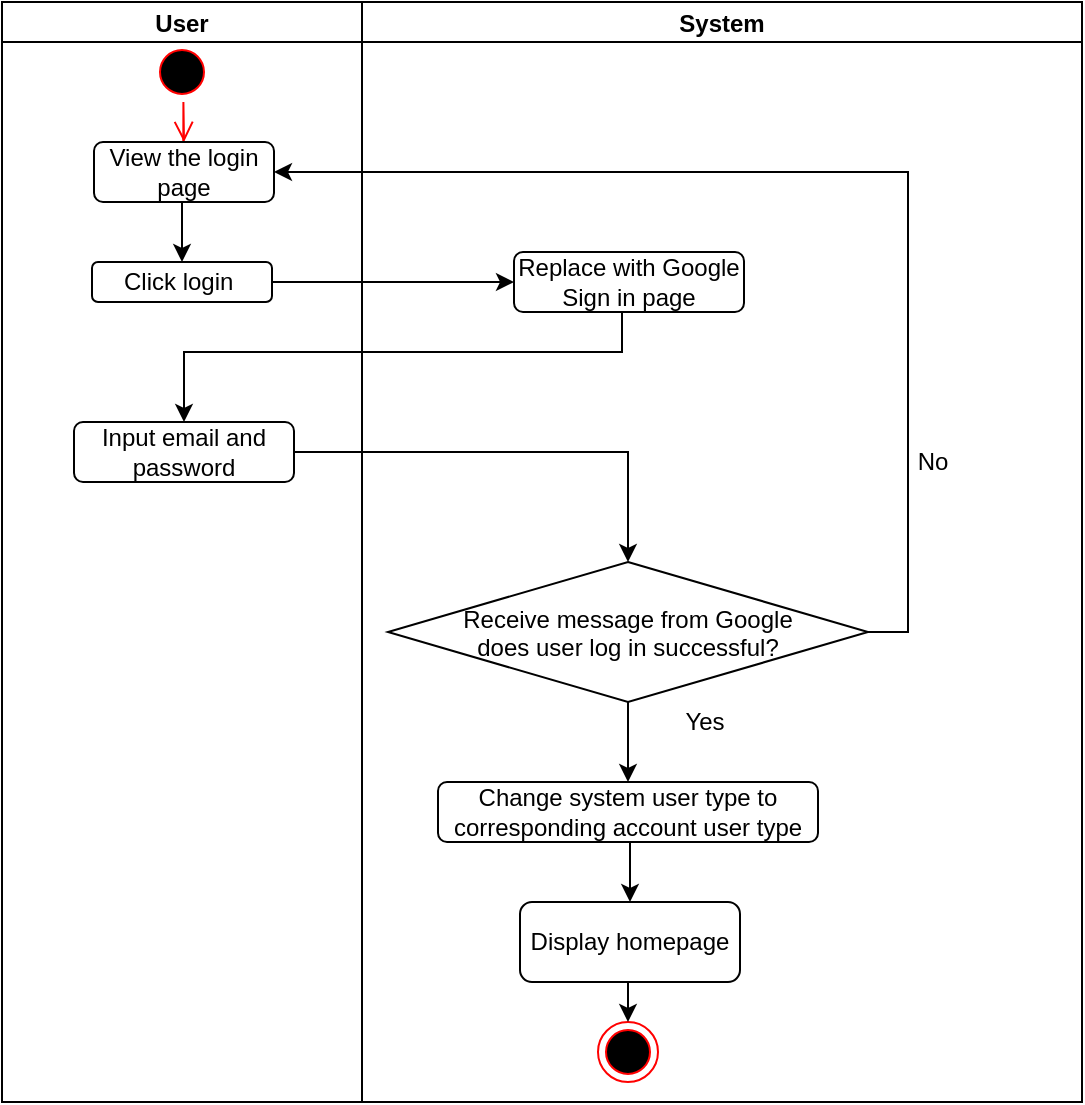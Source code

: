 <mxfile version="15.7.0" type="github" pages="5">
  <diagram id="ihaXnKKxqm40UauWojtJ" name="login">
    <mxGraphModel dx="946" dy="2952" grid="1" gridSize="10" guides="1" tooltips="1" connect="1" arrows="1" fold="1" page="1" pageScale="1" pageWidth="827" pageHeight="1169" math="0" shadow="0">
      <root>
        <mxCell id="0" />
        <mxCell id="1" parent="0" />
        <mxCell id="vORrvwc37Y7_1gI2WmOG-4" value="User" style="swimlane;startSize=20;" parent="1" vertex="1">
          <mxGeometry x="100" y="-1180" width="180" height="550" as="geometry" />
        </mxCell>
        <mxCell id="vORrvwc37Y7_1gI2WmOG-12" value="" style="ellipse;html=1;shape=startState;fillColor=#000000;strokeColor=#ff0000;" parent="vORrvwc37Y7_1gI2WmOG-4" vertex="1">
          <mxGeometry x="75" y="20" width="30" height="30" as="geometry" />
        </mxCell>
        <mxCell id="vORrvwc37Y7_1gI2WmOG-13" value="" style="edgeStyle=orthogonalEdgeStyle;html=1;verticalAlign=bottom;endArrow=open;endSize=8;strokeColor=#ff0000;rounded=0;" parent="vORrvwc37Y7_1gI2WmOG-4" edge="1">
          <mxGeometry relative="1" as="geometry">
            <mxPoint x="91" y="70" as="targetPoint" />
            <mxPoint x="90.66" y="70" as="sourcePoint" />
            <Array as="points">
              <mxPoint x="91" y="50" />
              <mxPoint x="91" y="50" />
            </Array>
          </mxGeometry>
        </mxCell>
        <mxCell id="vORrvwc37Y7_1gI2WmOG-14" value="Click login&amp;nbsp;" style="rounded=1;whiteSpace=wrap;html=1;" parent="vORrvwc37Y7_1gI2WmOG-4" vertex="1">
          <mxGeometry x="45" y="130" width="90" height="20" as="geometry" />
        </mxCell>
        <mxCell id="vORrvwc37Y7_1gI2WmOG-17" value="Input email and password" style="rounded=1;whiteSpace=wrap;html=1;" parent="vORrvwc37Y7_1gI2WmOG-4" vertex="1">
          <mxGeometry x="36" y="210" width="110" height="30" as="geometry" />
        </mxCell>
        <mxCell id="vORrvwc37Y7_1gI2WmOG-33" style="edgeStyle=orthogonalEdgeStyle;rounded=0;orthogonalLoop=1;jettySize=auto;html=1;exitX=0.5;exitY=1;exitDx=0;exitDy=0;entryX=0.5;entryY=0;entryDx=0;entryDy=0;" parent="vORrvwc37Y7_1gI2WmOG-4" source="vORrvwc37Y7_1gI2WmOG-32" target="vORrvwc37Y7_1gI2WmOG-14" edge="1">
          <mxGeometry relative="1" as="geometry" />
        </mxCell>
        <mxCell id="vORrvwc37Y7_1gI2WmOG-32" value="View the login page" style="rounded=1;whiteSpace=wrap;html=1;" parent="vORrvwc37Y7_1gI2WmOG-4" vertex="1">
          <mxGeometry x="46" y="70" width="90" height="30" as="geometry" />
        </mxCell>
        <mxCell id="vORrvwc37Y7_1gI2WmOG-11" value="System" style="swimlane;startSize=20;" parent="1" vertex="1">
          <mxGeometry x="280" y="-1180" width="360" height="550" as="geometry" />
        </mxCell>
        <mxCell id="vORrvwc37Y7_1gI2WmOG-28" value="" style="ellipse;html=1;shape=endState;fillColor=#000000;strokeColor=#ff0000;" parent="vORrvwc37Y7_1gI2WmOG-11" vertex="1">
          <mxGeometry x="118" y="510" width="30" height="30" as="geometry" />
        </mxCell>
        <mxCell id="1Nzlweg10zHsArvEARPD-36" value="Replace with Google Sign in page" style="rounded=1;whiteSpace=wrap;html=1;" parent="vORrvwc37Y7_1gI2WmOG-11" vertex="1">
          <mxGeometry x="76" y="125" width="115" height="30" as="geometry" />
        </mxCell>
        <mxCell id="5IF_g98rYxdZbQeraK4P-7" style="edgeStyle=orthogonalEdgeStyle;rounded=0;orthogonalLoop=1;jettySize=auto;html=1;exitX=0.5;exitY=1;exitDx=0;exitDy=0;" edge="1" parent="vORrvwc37Y7_1gI2WmOG-11" source="1Nzlweg10zHsArvEARPD-41" target="5IF_g98rYxdZbQeraK4P-4">
          <mxGeometry relative="1" as="geometry" />
        </mxCell>
        <mxCell id="1Nzlweg10zHsArvEARPD-41" value="Receive message from Google &#xa;does user log in successful?" style="rhombus;" parent="vORrvwc37Y7_1gI2WmOG-11" vertex="1">
          <mxGeometry x="13" y="280" width="240" height="70" as="geometry" />
        </mxCell>
        <mxCell id="1Nzlweg10zHsArvEARPD-56" value="No" style="text;html=1;align=center;verticalAlign=middle;resizable=0;points=[];autosize=1;strokeColor=none;fillColor=none;" parent="vORrvwc37Y7_1gI2WmOG-11" vertex="1">
          <mxGeometry x="270" y="220" width="30" height="20" as="geometry" />
        </mxCell>
        <mxCell id="5IF_g98rYxdZbQeraK4P-10" style="edgeStyle=orthogonalEdgeStyle;rounded=0;orthogonalLoop=1;jettySize=auto;html=1;exitX=0.5;exitY=1;exitDx=0;exitDy=0;entryX=0.5;entryY=0;entryDx=0;entryDy=0;" edge="1" parent="vORrvwc37Y7_1gI2WmOG-11" source="vORrvwc37Y7_1gI2WmOG-26" target="vORrvwc37Y7_1gI2WmOG-28">
          <mxGeometry relative="1" as="geometry" />
        </mxCell>
        <mxCell id="vORrvwc37Y7_1gI2WmOG-26" value="Display homepage" style="rounded=1;whiteSpace=wrap;html=1;" parent="vORrvwc37Y7_1gI2WmOG-11" vertex="1">
          <mxGeometry x="79" y="450" width="110" height="40" as="geometry" />
        </mxCell>
        <mxCell id="1Nzlweg10zHsArvEARPD-44" value="Yes" style="text;html=1;align=center;verticalAlign=middle;resizable=0;points=[];autosize=1;strokeColor=none;fillColor=none;" parent="vORrvwc37Y7_1gI2WmOG-11" vertex="1">
          <mxGeometry x="151" y="350" width="40" height="20" as="geometry" />
        </mxCell>
        <mxCell id="5IF_g98rYxdZbQeraK4P-8" style="edgeStyle=orthogonalEdgeStyle;rounded=0;orthogonalLoop=1;jettySize=auto;html=1;exitX=0.5;exitY=1;exitDx=0;exitDy=0;entryX=0.5;entryY=0;entryDx=0;entryDy=0;" edge="1" parent="vORrvwc37Y7_1gI2WmOG-11" source="5IF_g98rYxdZbQeraK4P-4" target="vORrvwc37Y7_1gI2WmOG-26">
          <mxGeometry relative="1" as="geometry" />
        </mxCell>
        <mxCell id="5IF_g98rYxdZbQeraK4P-4" value="Change system user type to corresponding account user type" style="rounded=1;whiteSpace=wrap;html=1;" vertex="1" parent="vORrvwc37Y7_1gI2WmOG-11">
          <mxGeometry x="38" y="390" width="190" height="30" as="geometry" />
        </mxCell>
        <mxCell id="1Nzlweg10zHsArvEARPD-38" style="edgeStyle=orthogonalEdgeStyle;rounded=0;orthogonalLoop=1;jettySize=auto;html=1;exitX=1;exitY=0.5;exitDx=0;exitDy=0;" parent="1" source="vORrvwc37Y7_1gI2WmOG-14" target="1Nzlweg10zHsArvEARPD-36" edge="1">
          <mxGeometry relative="1" as="geometry" />
        </mxCell>
        <mxCell id="1Nzlweg10zHsArvEARPD-39" style="edgeStyle=orthogonalEdgeStyle;rounded=0;orthogonalLoop=1;jettySize=auto;html=1;exitX=0.5;exitY=1;exitDx=0;exitDy=0;" parent="1" source="1Nzlweg10zHsArvEARPD-36" target="vORrvwc37Y7_1gI2WmOG-17" edge="1">
          <mxGeometry relative="1" as="geometry">
            <mxPoint x="191" y="-980" as="targetPoint" />
            <Array as="points">
              <mxPoint x="410" y="-1025" />
              <mxPoint x="410" y="-1005" />
              <mxPoint x="191" y="-1005" />
            </Array>
          </mxGeometry>
        </mxCell>
        <mxCell id="1Nzlweg10zHsArvEARPD-51" style="edgeStyle=orthogonalEdgeStyle;rounded=0;orthogonalLoop=1;jettySize=auto;html=1;exitX=1;exitY=0.5;exitDx=0;exitDy=0;" parent="1" source="vORrvwc37Y7_1gI2WmOG-17" target="1Nzlweg10zHsArvEARPD-41" edge="1">
          <mxGeometry relative="1" as="geometry" />
        </mxCell>
        <mxCell id="1Nzlweg10zHsArvEARPD-57" style="edgeStyle=orthogonalEdgeStyle;rounded=0;orthogonalLoop=1;jettySize=auto;html=1;exitX=1;exitY=0.5;exitDx=0;exitDy=0;entryX=1;entryY=0.5;entryDx=0;entryDy=0;" parent="1" source="1Nzlweg10zHsArvEARPD-41" target="vORrvwc37Y7_1gI2WmOG-32" edge="1">
          <mxGeometry relative="1" as="geometry" />
        </mxCell>
      </root>
    </mxGraphModel>
  </diagram>
  <diagram id="u5IDfW4Sw1TCiNxvA8xG" name="Date search bookings">
    <mxGraphModel dx="946" dy="614" grid="1" gridSize="10" guides="1" tooltips="1" connect="1" arrows="1" fold="1" page="1" pageScale="1" pageWidth="827" pageHeight="1169" math="0" shadow="0">
      <root>
        <mxCell id="zU0X1DT9IzwQNp6H6CbO-0" />
        <mxCell id="zU0X1DT9IzwQNp6H6CbO-1" parent="zU0X1DT9IzwQNp6H6CbO-0" />
        <mxCell id="KtylEQMCAOkRKxEB2zjA-1" value="User" style="swimlane;startSize=20;" vertex="1" parent="zU0X1DT9IzwQNp6H6CbO-1">
          <mxGeometry x="20" y="30" width="340" height="500" as="geometry" />
        </mxCell>
        <mxCell id="IXX9EgB92IwiDh4zkNkV-0" style="edgeStyle=orthogonalEdgeStyle;rounded=0;orthogonalLoop=1;jettySize=auto;html=1;exitX=0.5;exitY=1;exitDx=0;exitDy=0;entryX=0.5;entryY=0;entryDx=0;entryDy=0;" edge="1" parent="KtylEQMCAOkRKxEB2zjA-1" source="Csfwd9s_6991RtkgVr_T-1" target="Csfwd9s_6991RtkgVr_T-4">
          <mxGeometry relative="1" as="geometry" />
        </mxCell>
        <mxCell id="Csfwd9s_6991RtkgVr_T-1" value="" style="ellipse;html=1;shape=startState;fillColor=#000000;strokeColor=#ff0000;" vertex="1" parent="KtylEQMCAOkRKxEB2zjA-1">
          <mxGeometry x="180" y="30" width="30" height="30" as="geometry" />
        </mxCell>
        <mxCell id="Csfwd9s_6991RtkgVr_T-4" value="Click “Search by date&quot; button" style="rounded=1;whiteSpace=wrap;html=1;" vertex="1" parent="KtylEQMCAOkRKxEB2zjA-1">
          <mxGeometry x="112.5" y="80" width="165" height="40" as="geometry" />
        </mxCell>
        <mxCell id="Csfwd9s_6991RtkgVr_T-8" value="Select date" style="rounded=1;whiteSpace=wrap;html=1;" vertex="1" parent="KtylEQMCAOkRKxEB2zjA-1">
          <mxGeometry x="112.5" y="190" width="165" height="40" as="geometry" />
        </mxCell>
        <mxCell id="Csfwd9s_6991RtkgVr_T-25" style="edgeStyle=orthogonalEdgeStyle;rounded=0;orthogonalLoop=1;jettySize=auto;html=1;exitX=0;exitY=0.5;exitDx=0;exitDy=0;entryX=0.5;entryY=0;entryDx=0;entryDy=0;" edge="1" parent="KtylEQMCAOkRKxEB2zjA-1" source="Csfwd9s_6991RtkgVr_T-15" target="Csfwd9s_6991RtkgVr_T-16">
          <mxGeometry relative="1" as="geometry" />
        </mxCell>
        <mxCell id="Csfwd9s_6991RtkgVr_T-15" value="Does user click &#xa;&quot;Previous Day&quot; or &quot;Next day&quot; button?" style="rhombus;" vertex="1" parent="KtylEQMCAOkRKxEB2zjA-1">
          <mxGeometry x="90" y="320" width="230" height="60" as="geometry" />
        </mxCell>
        <mxCell id="Csfwd9s_6991RtkgVr_T-16" value="" style="ellipse;html=1;shape=endState;fillColor=#000000;strokeColor=#ff0000;" vertex="1" parent="KtylEQMCAOkRKxEB2zjA-1">
          <mxGeometry x="20" y="400" width="30" height="30" as="geometry" />
        </mxCell>
        <mxCell id="Csfwd9s_6991RtkgVr_T-24" value="Yes" style="text;html=1;align=center;verticalAlign=middle;resizable=0;points=[];autosize=1;strokeColor=none;fillColor=none;" vertex="1" parent="KtylEQMCAOkRKxEB2zjA-1">
          <mxGeometry x="320" y="350" width="40" height="20" as="geometry" />
        </mxCell>
        <mxCell id="Csfwd9s_6991RtkgVr_T-23" value="No" style="text;html=1;align=center;verticalAlign=middle;resizable=0;points=[];autosize=1;strokeColor=none;fillColor=none;" vertex="1" parent="KtylEQMCAOkRKxEB2zjA-1">
          <mxGeometry x="40" y="360" width="30" height="20" as="geometry" />
        </mxCell>
        <mxCell id="KtylEQMCAOkRKxEB2zjA-2" value="System" style="swimlane;startSize=20;" vertex="1" parent="zU0X1DT9IzwQNp6H6CbO-1">
          <mxGeometry x="360" y="30" width="320" height="500" as="geometry" />
        </mxCell>
        <mxCell id="Csfwd9s_6991RtkgVr_T-6" value="Display &quot;search by date&quot; page" style="rounded=1;whiteSpace=wrap;html=1;" vertex="1" parent="KtylEQMCAOkRKxEB2zjA-2">
          <mxGeometry x="66" y="80" width="165" height="40" as="geometry" />
        </mxCell>
        <mxCell id="Csfwd9s_6991RtkgVr_T-9" value="Update &quot;Search by date&quot; page with corresponding rooms&#39; information" style="rounded=1;whiteSpace=wrap;html=1;" vertex="1" parent="KtylEQMCAOkRKxEB2zjA-2">
          <mxGeometry x="41.5" y="275" width="214" height="40" as="geometry" />
        </mxCell>
        <mxCell id="Csfwd9s_6991RtkgVr_T-14" style="edgeStyle=orthogonalEdgeStyle;rounded=0;orthogonalLoop=1;jettySize=auto;html=1;exitX=0.5;exitY=1;exitDx=0;exitDy=0;" edge="1" parent="KtylEQMCAOkRKxEB2zjA-2" source="Csfwd9s_6991RtkgVr_T-10" target="Csfwd9s_6991RtkgVr_T-9">
          <mxGeometry relative="1" as="geometry" />
        </mxCell>
        <mxCell id="Csfwd9s_6991RtkgVr_T-10" value="Search information on database with selected date" style="rounded=1;whiteSpace=wrap;html=1;" vertex="1" parent="KtylEQMCAOkRKxEB2zjA-2">
          <mxGeometry x="66" y="190" width="165" height="40" as="geometry" />
        </mxCell>
        <mxCell id="Csfwd9s_6991RtkgVr_T-18" value="Update &quot;Search by date&quot; page with corresponding rooms&#39; information" style="rounded=1;whiteSpace=wrap;html=1;" vertex="1" parent="KtylEQMCAOkRKxEB2zjA-2">
          <mxGeometry x="30" y="410" width="214" height="40" as="geometry" />
        </mxCell>
        <mxCell id="Csfwd9s_6991RtkgVr_T-21" style="edgeStyle=orthogonalEdgeStyle;rounded=0;orthogonalLoop=1;jettySize=auto;html=1;exitX=0.5;exitY=1;exitDx=0;exitDy=0;entryX=0.5;entryY=0;entryDx=0;entryDy=0;" edge="1" parent="KtylEQMCAOkRKxEB2zjA-2" source="Csfwd9s_6991RtkgVr_T-19" target="Csfwd9s_6991RtkgVr_T-18">
          <mxGeometry relative="1" as="geometry" />
        </mxCell>
        <mxCell id="Csfwd9s_6991RtkgVr_T-19" value="Search information on database with update date" style="rounded=1;whiteSpace=wrap;html=1;" vertex="1" parent="KtylEQMCAOkRKxEB2zjA-2">
          <mxGeometry x="54.5" y="340" width="165" height="40" as="geometry" />
        </mxCell>
        <mxCell id="Csfwd9s_6991RtkgVr_T-11" style="edgeStyle=orthogonalEdgeStyle;rounded=0;orthogonalLoop=1;jettySize=auto;html=1;exitX=1;exitY=0.5;exitDx=0;exitDy=0;entryX=0;entryY=0.5;entryDx=0;entryDy=0;" edge="1" parent="zU0X1DT9IzwQNp6H6CbO-1" source="Csfwd9s_6991RtkgVr_T-4" target="Csfwd9s_6991RtkgVr_T-6">
          <mxGeometry relative="1" as="geometry" />
        </mxCell>
        <mxCell id="Csfwd9s_6991RtkgVr_T-12" style="edgeStyle=orthogonalEdgeStyle;rounded=0;orthogonalLoop=1;jettySize=auto;html=1;exitX=0.5;exitY=1;exitDx=0;exitDy=0;" edge="1" parent="zU0X1DT9IzwQNp6H6CbO-1" source="Csfwd9s_6991RtkgVr_T-6" target="Csfwd9s_6991RtkgVr_T-8">
          <mxGeometry relative="1" as="geometry" />
        </mxCell>
        <mxCell id="Csfwd9s_6991RtkgVr_T-13" style="edgeStyle=orthogonalEdgeStyle;rounded=0;orthogonalLoop=1;jettySize=auto;html=1;exitX=1;exitY=0.5;exitDx=0;exitDy=0;" edge="1" parent="zU0X1DT9IzwQNp6H6CbO-1" source="Csfwd9s_6991RtkgVr_T-8" target="Csfwd9s_6991RtkgVr_T-10">
          <mxGeometry relative="1" as="geometry" />
        </mxCell>
        <mxCell id="Csfwd9s_6991RtkgVr_T-17" style="edgeStyle=orthogonalEdgeStyle;rounded=0;orthogonalLoop=1;jettySize=auto;html=1;exitX=0;exitY=0.5;exitDx=0;exitDy=0;entryX=0.5;entryY=0;entryDx=0;entryDy=0;" edge="1" parent="zU0X1DT9IzwQNp6H6CbO-1" source="Csfwd9s_6991RtkgVr_T-9" target="Csfwd9s_6991RtkgVr_T-15">
          <mxGeometry relative="1" as="geometry" />
        </mxCell>
        <mxCell id="Csfwd9s_6991RtkgVr_T-20" style="edgeStyle=orthogonalEdgeStyle;rounded=0;orthogonalLoop=1;jettySize=auto;html=1;exitX=1;exitY=0.5;exitDx=0;exitDy=0;entryX=0;entryY=0.25;entryDx=0;entryDy=0;" edge="1" parent="zU0X1DT9IzwQNp6H6CbO-1" source="Csfwd9s_6991RtkgVr_T-15" target="Csfwd9s_6991RtkgVr_T-19">
          <mxGeometry relative="1" as="geometry" />
        </mxCell>
        <mxCell id="Csfwd9s_6991RtkgVr_T-26" style="edgeStyle=orthogonalEdgeStyle;rounded=0;orthogonalLoop=1;jettySize=auto;html=1;exitX=0;exitY=0.5;exitDx=0;exitDy=0;entryX=0.5;entryY=1;entryDx=0;entryDy=0;" edge="1" parent="zU0X1DT9IzwQNp6H6CbO-1" source="Csfwd9s_6991RtkgVr_T-18" target="Csfwd9s_6991RtkgVr_T-15">
          <mxGeometry relative="1" as="geometry" />
        </mxCell>
      </root>
    </mxGraphModel>
  </diagram>
  <diagram name="Room search bookings" id="fqVMVvASbTS7RIbpwKgE">
    <mxGraphModel dx="946" dy="614" grid="1" gridSize="10" guides="1" tooltips="1" connect="1" arrows="1" fold="1" page="1" pageScale="1" pageWidth="827" pageHeight="1169" math="0" shadow="0">
      <root>
        <mxCell id="GY4Uw0AMK7JwbWRXVX_N-0" />
        <mxCell id="GY4Uw0AMK7JwbWRXVX_N-1" parent="GY4Uw0AMK7JwbWRXVX_N-0" />
        <mxCell id="GY4Uw0AMK7JwbWRXVX_N-2" value="User" style="swimlane;startSize=20;" vertex="1" parent="GY4Uw0AMK7JwbWRXVX_N-1">
          <mxGeometry x="20" y="30" width="340" height="500" as="geometry" />
        </mxCell>
        <mxCell id="eXrjgJFGR1u3SY5wJlXV-0" style="edgeStyle=orthogonalEdgeStyle;rounded=0;orthogonalLoop=1;jettySize=auto;html=1;exitX=0.5;exitY=1;exitDx=0;exitDy=0;entryX=0.5;entryY=0;entryDx=0;entryDy=0;" edge="1" parent="GY4Uw0AMK7JwbWRXVX_N-2" source="GY4Uw0AMK7JwbWRXVX_N-3" target="GY4Uw0AMK7JwbWRXVX_N-4">
          <mxGeometry relative="1" as="geometry" />
        </mxCell>
        <mxCell id="GY4Uw0AMK7JwbWRXVX_N-3" value="" style="ellipse;html=1;shape=startState;fillColor=#000000;strokeColor=#ff0000;" vertex="1" parent="GY4Uw0AMK7JwbWRXVX_N-2">
          <mxGeometry x="180" y="30" width="30" height="30" as="geometry" />
        </mxCell>
        <mxCell id="GY4Uw0AMK7JwbWRXVX_N-4" value="Click “Search by room&quot; button" style="rounded=1;whiteSpace=wrap;html=1;" vertex="1" parent="GY4Uw0AMK7JwbWRXVX_N-2">
          <mxGeometry x="112.5" y="80" width="165" height="40" as="geometry" />
        </mxCell>
        <mxCell id="GY4Uw0AMK7JwbWRXVX_N-5" value="Select room and month" style="rounded=1;whiteSpace=wrap;html=1;" vertex="1" parent="GY4Uw0AMK7JwbWRXVX_N-2">
          <mxGeometry x="112.5" y="190" width="165" height="40" as="geometry" />
        </mxCell>
        <mxCell id="GY4Uw0AMK7JwbWRXVX_N-6" style="edgeStyle=orthogonalEdgeStyle;rounded=0;orthogonalLoop=1;jettySize=auto;html=1;exitX=0;exitY=0.5;exitDx=0;exitDy=0;entryX=0.5;entryY=0;entryDx=0;entryDy=0;" edge="1" parent="GY4Uw0AMK7JwbWRXVX_N-2" source="GY4Uw0AMK7JwbWRXVX_N-7" target="GY4Uw0AMK7JwbWRXVX_N-8">
          <mxGeometry relative="1" as="geometry" />
        </mxCell>
        <mxCell id="GY4Uw0AMK7JwbWRXVX_N-7" value="Does user click &#xa;&quot;Previous Month&quot; or &quot;Next Month&quot; button?" style="rhombus;" vertex="1" parent="GY4Uw0AMK7JwbWRXVX_N-2">
          <mxGeometry x="90" y="320" width="230" height="60" as="geometry" />
        </mxCell>
        <mxCell id="GY4Uw0AMK7JwbWRXVX_N-8" value="" style="ellipse;html=1;shape=endState;fillColor=#000000;strokeColor=#ff0000;" vertex="1" parent="GY4Uw0AMK7JwbWRXVX_N-2">
          <mxGeometry x="20" y="400" width="30" height="30" as="geometry" />
        </mxCell>
        <mxCell id="GY4Uw0AMK7JwbWRXVX_N-9" value="Yes" style="text;html=1;align=center;verticalAlign=middle;resizable=0;points=[];autosize=1;strokeColor=none;fillColor=none;" vertex="1" parent="GY4Uw0AMK7JwbWRXVX_N-2">
          <mxGeometry x="320" y="350" width="40" height="20" as="geometry" />
        </mxCell>
        <mxCell id="GY4Uw0AMK7JwbWRXVX_N-10" value="No" style="text;html=1;align=center;verticalAlign=middle;resizable=0;points=[];autosize=1;strokeColor=none;fillColor=none;" vertex="1" parent="GY4Uw0AMK7JwbWRXVX_N-2">
          <mxGeometry x="40" y="360" width="30" height="20" as="geometry" />
        </mxCell>
        <mxCell id="GY4Uw0AMK7JwbWRXVX_N-11" value="System" style="swimlane;startSize=20;" vertex="1" parent="GY4Uw0AMK7JwbWRXVX_N-1">
          <mxGeometry x="360" y="30" width="320" height="500" as="geometry" />
        </mxCell>
        <mxCell id="GY4Uw0AMK7JwbWRXVX_N-12" value="Display &quot;search by room&quot; page" style="rounded=1;whiteSpace=wrap;html=1;" vertex="1" parent="GY4Uw0AMK7JwbWRXVX_N-11">
          <mxGeometry x="66" y="80" width="184" height="40" as="geometry" />
        </mxCell>
        <mxCell id="GY4Uw0AMK7JwbWRXVX_N-13" value="Update &quot;Search by room&quot; page with corresponding room&#39;s information" style="rounded=1;whiteSpace=wrap;html=1;" vertex="1" parent="GY4Uw0AMK7JwbWRXVX_N-11">
          <mxGeometry x="41.5" y="275" width="214" height="40" as="geometry" />
        </mxCell>
        <mxCell id="GY4Uw0AMK7JwbWRXVX_N-14" style="edgeStyle=orthogonalEdgeStyle;rounded=0;orthogonalLoop=1;jettySize=auto;html=1;exitX=0.5;exitY=1;exitDx=0;exitDy=0;" edge="1" parent="GY4Uw0AMK7JwbWRXVX_N-11" source="GY4Uw0AMK7JwbWRXVX_N-15" target="GY4Uw0AMK7JwbWRXVX_N-13">
          <mxGeometry relative="1" as="geometry">
            <Array as="points">
              <mxPoint x="163" y="260" />
              <mxPoint x="163" y="260" />
            </Array>
          </mxGeometry>
        </mxCell>
        <mxCell id="GY4Uw0AMK7JwbWRXVX_N-15" value="Search information on database with selected room and month" style="rounded=1;whiteSpace=wrap;html=1;" vertex="1" parent="GY4Uw0AMK7JwbWRXVX_N-11">
          <mxGeometry x="66" y="190" width="194" height="40" as="geometry" />
        </mxCell>
        <mxCell id="GY4Uw0AMK7JwbWRXVX_N-16" value="Update &quot;Search by room&quot; page with corresponding rooms&#39; information" style="rounded=1;whiteSpace=wrap;html=1;" vertex="1" parent="GY4Uw0AMK7JwbWRXVX_N-11">
          <mxGeometry x="30" y="410" width="214" height="40" as="geometry" />
        </mxCell>
        <mxCell id="GY4Uw0AMK7JwbWRXVX_N-17" style="edgeStyle=orthogonalEdgeStyle;rounded=0;orthogonalLoop=1;jettySize=auto;html=1;exitX=0.5;exitY=1;exitDx=0;exitDy=0;entryX=0.5;entryY=0;entryDx=0;entryDy=0;" edge="1" parent="GY4Uw0AMK7JwbWRXVX_N-11" source="GY4Uw0AMK7JwbWRXVX_N-18" target="GY4Uw0AMK7JwbWRXVX_N-16">
          <mxGeometry relative="1" as="geometry" />
        </mxCell>
        <mxCell id="GY4Uw0AMK7JwbWRXVX_N-18" value="Search information on database with update month" style="rounded=1;whiteSpace=wrap;html=1;" vertex="1" parent="GY4Uw0AMK7JwbWRXVX_N-11">
          <mxGeometry x="54.5" y="340" width="165" height="40" as="geometry" />
        </mxCell>
        <mxCell id="GY4Uw0AMK7JwbWRXVX_N-19" style="edgeStyle=orthogonalEdgeStyle;rounded=0;orthogonalLoop=1;jettySize=auto;html=1;exitX=1;exitY=0.5;exitDx=0;exitDy=0;entryX=0;entryY=0.5;entryDx=0;entryDy=0;" edge="1" parent="GY4Uw0AMK7JwbWRXVX_N-1" source="GY4Uw0AMK7JwbWRXVX_N-4" target="GY4Uw0AMK7JwbWRXVX_N-12">
          <mxGeometry relative="1" as="geometry" />
        </mxCell>
        <mxCell id="GY4Uw0AMK7JwbWRXVX_N-20" style="edgeStyle=orthogonalEdgeStyle;rounded=0;orthogonalLoop=1;jettySize=auto;html=1;exitX=0.5;exitY=1;exitDx=0;exitDy=0;" edge="1" parent="GY4Uw0AMK7JwbWRXVX_N-1" source="GY4Uw0AMK7JwbWRXVX_N-12" target="GY4Uw0AMK7JwbWRXVX_N-5">
          <mxGeometry relative="1" as="geometry" />
        </mxCell>
        <mxCell id="GY4Uw0AMK7JwbWRXVX_N-21" style="edgeStyle=orthogonalEdgeStyle;rounded=0;orthogonalLoop=1;jettySize=auto;html=1;exitX=1;exitY=0.5;exitDx=0;exitDy=0;" edge="1" parent="GY4Uw0AMK7JwbWRXVX_N-1" source="GY4Uw0AMK7JwbWRXVX_N-5" target="GY4Uw0AMK7JwbWRXVX_N-15">
          <mxGeometry relative="1" as="geometry" />
        </mxCell>
        <mxCell id="GY4Uw0AMK7JwbWRXVX_N-22" style="edgeStyle=orthogonalEdgeStyle;rounded=0;orthogonalLoop=1;jettySize=auto;html=1;exitX=0;exitY=0.5;exitDx=0;exitDy=0;entryX=0.5;entryY=0;entryDx=0;entryDy=0;" edge="1" parent="GY4Uw0AMK7JwbWRXVX_N-1" source="GY4Uw0AMK7JwbWRXVX_N-13" target="GY4Uw0AMK7JwbWRXVX_N-7">
          <mxGeometry relative="1" as="geometry" />
        </mxCell>
        <mxCell id="GY4Uw0AMK7JwbWRXVX_N-23" style="edgeStyle=orthogonalEdgeStyle;rounded=0;orthogonalLoop=1;jettySize=auto;html=1;exitX=1;exitY=0.5;exitDx=0;exitDy=0;entryX=0;entryY=0.25;entryDx=0;entryDy=0;" edge="1" parent="GY4Uw0AMK7JwbWRXVX_N-1" source="GY4Uw0AMK7JwbWRXVX_N-7" target="GY4Uw0AMK7JwbWRXVX_N-18">
          <mxGeometry relative="1" as="geometry" />
        </mxCell>
        <mxCell id="GY4Uw0AMK7JwbWRXVX_N-24" style="edgeStyle=orthogonalEdgeStyle;rounded=0;orthogonalLoop=1;jettySize=auto;html=1;exitX=0;exitY=0.5;exitDx=0;exitDy=0;entryX=0.5;entryY=1;entryDx=0;entryDy=0;" edge="1" parent="GY4Uw0AMK7JwbWRXVX_N-1" source="GY4Uw0AMK7JwbWRXVX_N-16" target="GY4Uw0AMK7JwbWRXVX_N-7">
          <mxGeometry relative="1" as="geometry" />
        </mxCell>
      </root>
    </mxGraphModel>
  </diagram>
  <diagram name="make bookings" id="HPlQ4kbebeBL5CheMM2O">
    <mxGraphModel dx="946" dy="614" grid="1" gridSize="10" guides="1" tooltips="1" connect="1" arrows="1" fold="1" page="1" pageScale="1" pageWidth="827" pageHeight="1169" math="0" shadow="0">
      <root>
        <mxCell id="kq67elmpj7VQCibsQrDV-0" />
        <mxCell id="kq67elmpj7VQCibsQrDV-1" parent="kq67elmpj7VQCibsQrDV-0" />
        <mxCell id="kq67elmpj7VQCibsQrDV-2" value="User" style="swimlane;startSize=20;" vertex="1" parent="kq67elmpj7VQCibsQrDV-1">
          <mxGeometry x="234" y="30" width="120" height="460" as="geometry" />
        </mxCell>
        <mxCell id="kq67elmpj7VQCibsQrDV-3" value="System" style="swimlane;startSize=20;" vertex="1" parent="kq67elmpj7VQCibsQrDV-1">
          <mxGeometry x="354" y="30" width="120" height="460" as="geometry" />
        </mxCell>
      </root>
    </mxGraphModel>
  </diagram>
  <diagram name="withdraw bookings" id="ueUHhkSV4_cRz3l_G-La">
    <mxGraphModel dx="127" dy="82" grid="1" gridSize="10" guides="1" tooltips="1" connect="1" arrows="1" fold="1" page="1" pageScale="1" pageWidth="827" pageHeight="1169" math="0" shadow="0">
      <root>
        <mxCell id="w9kGdDmIXoTTTnY-cA8g-0" />
        <mxCell id="w9kGdDmIXoTTTnY-cA8g-1" parent="w9kGdDmIXoTTTnY-cA8g-0" />
        <mxCell id="w9kGdDmIXoTTTnY-cA8g-2" value="User" style="swimlane;startSize=20;" vertex="1" parent="w9kGdDmIXoTTTnY-cA8g-1">
          <mxGeometry x="234" y="30" width="120" height="460" as="geometry" />
        </mxCell>
        <mxCell id="w9kGdDmIXoTTTnY-cA8g-3" value="System" style="swimlane;startSize=20;" vertex="1" parent="w9kGdDmIXoTTTnY-cA8g-1">
          <mxGeometry x="354" y="30" width="120" height="460" as="geometry" />
        </mxCell>
      </root>
    </mxGraphModel>
  </diagram>
</mxfile>
